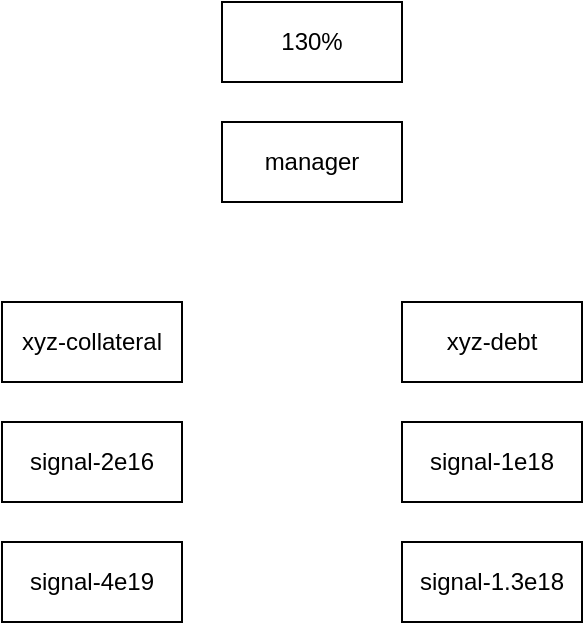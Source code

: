<mxfile version="24.2.1" type="github">
  <diagram name="第 1 页" id="EOzBE_l9ntZEF46sYs3O">
    <mxGraphModel dx="2074" dy="1098" grid="1" gridSize="10" guides="1" tooltips="1" connect="1" arrows="1" fold="1" page="1" pageScale="1" pageWidth="827" pageHeight="1169" math="0" shadow="0">
      <root>
        <mxCell id="0" />
        <mxCell id="1" parent="0" />
        <mxCell id="oFehJbjb9Zv9qUJcJbNS-1" value="xyz-collateral" style="rounded=0;whiteSpace=wrap;html=1;" vertex="1" parent="1">
          <mxGeometry x="230" y="260" width="90" height="40" as="geometry" />
        </mxCell>
        <mxCell id="oFehJbjb9Zv9qUJcJbNS-2" value="xyz-debt" style="rounded=0;whiteSpace=wrap;html=1;" vertex="1" parent="1">
          <mxGeometry x="430" y="260" width="90" height="40" as="geometry" />
        </mxCell>
        <mxCell id="oFehJbjb9Zv9qUJcJbNS-3" value="signal-2e16" style="rounded=0;whiteSpace=wrap;html=1;" vertex="1" parent="1">
          <mxGeometry x="230" y="320" width="90" height="40" as="geometry" />
        </mxCell>
        <mxCell id="oFehJbjb9Zv9qUJcJbNS-4" value="signal-1e18" style="rounded=0;whiteSpace=wrap;html=1;" vertex="1" parent="1">
          <mxGeometry x="430" y="320" width="90" height="40" as="geometry" />
        </mxCell>
        <mxCell id="oFehJbjb9Zv9qUJcJbNS-5" value="manager" style="rounded=0;whiteSpace=wrap;html=1;" vertex="1" parent="1">
          <mxGeometry x="340" y="170" width="90" height="40" as="geometry" />
        </mxCell>
        <mxCell id="oFehJbjb9Zv9qUJcJbNS-6" value="130%" style="rounded=0;whiteSpace=wrap;html=1;" vertex="1" parent="1">
          <mxGeometry x="340" y="110" width="90" height="40" as="geometry" />
        </mxCell>
        <mxCell id="oFehJbjb9Zv9qUJcJbNS-7" value="signal-4e19" style="rounded=0;whiteSpace=wrap;html=1;" vertex="1" parent="1">
          <mxGeometry x="230" y="380" width="90" height="40" as="geometry" />
        </mxCell>
        <mxCell id="oFehJbjb9Zv9qUJcJbNS-8" value="signal-1.3e18" style="rounded=0;whiteSpace=wrap;html=1;" vertex="1" parent="1">
          <mxGeometry x="430" y="380" width="90" height="40" as="geometry" />
        </mxCell>
      </root>
    </mxGraphModel>
  </diagram>
</mxfile>

